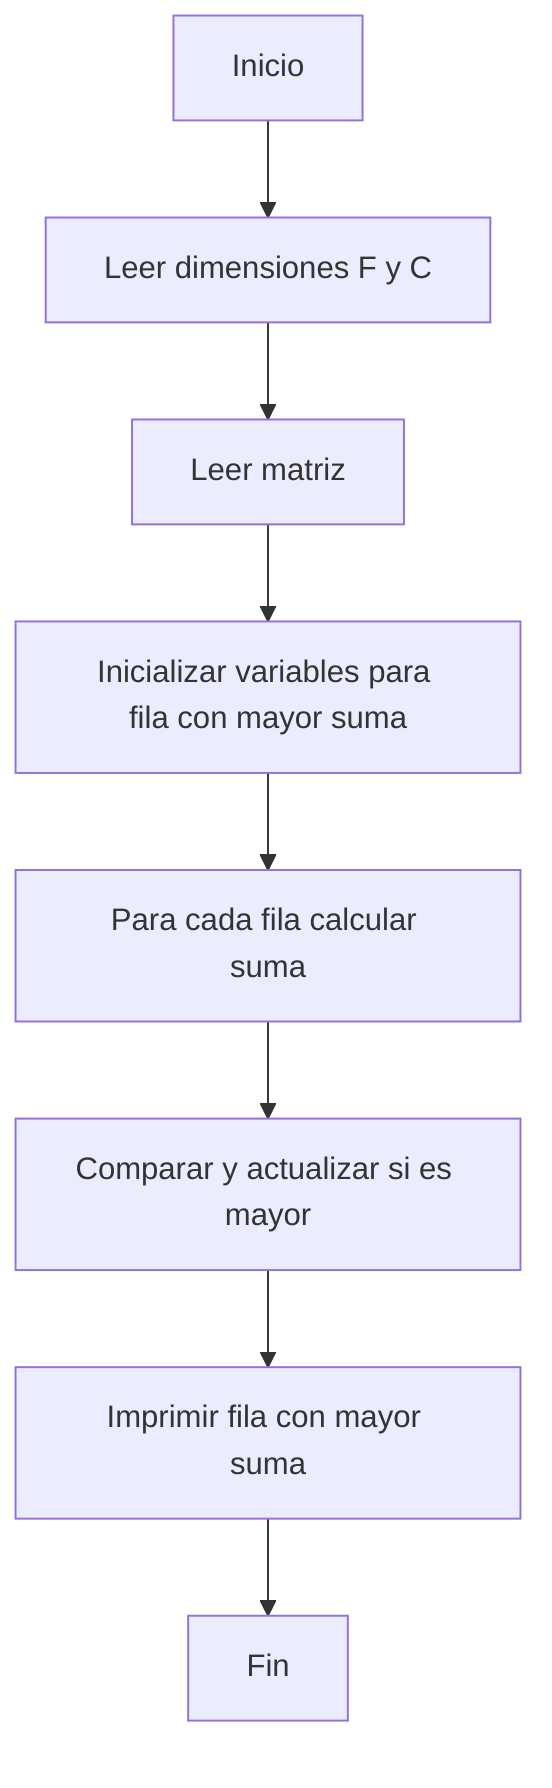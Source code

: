 flowchart TD
  A[Inicio] --> B[Leer dimensiones F y C]
  B --> C[Leer matriz]
  C --> D[Inicializar variables para fila con mayor suma]
  D --> E[Para cada fila calcular suma]
  E --> F[Comparar y actualizar si es mayor]
  F --> G[Imprimir fila con mayor suma]
  G --> H[Fin]